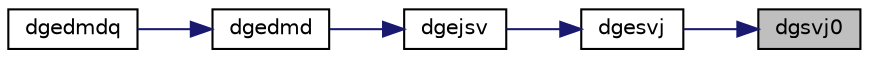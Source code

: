 digraph "dgsvj0"
{
 // LATEX_PDF_SIZE
  edge [fontname="Helvetica",fontsize="10",labelfontname="Helvetica",labelfontsize="10"];
  node [fontname="Helvetica",fontsize="10",shape=record];
  rankdir="RL";
  Node1 [label="dgsvj0",height=0.2,width=0.4,color="black", fillcolor="grey75", style="filled", fontcolor="black",tooltip="DGSVJ0 pre-processor for the routine dgesvj."];
  Node1 -> Node2 [dir="back",color="midnightblue",fontsize="10",style="solid",fontname="Helvetica"];
  Node2 [label="dgesvj",height=0.2,width=0.4,color="black", fillcolor="white", style="filled",URL="$dgesvj_8f.html#ac14340a964d1df1b2f4483844a7c0df1",tooltip="DGESVJ"];
  Node2 -> Node3 [dir="back",color="midnightblue",fontsize="10",style="solid",fontname="Helvetica"];
  Node3 [label="dgejsv",height=0.2,width=0.4,color="black", fillcolor="white", style="filled",URL="$dgejsv_8f.html#a8767bfcf983f8dc6ef2842029ab25599",tooltip="DGEJSV"];
  Node3 -> Node4 [dir="back",color="midnightblue",fontsize="10",style="solid",fontname="Helvetica"];
  Node4 [label="dgedmd",height=0.2,width=0.4,color="black", fillcolor="white", style="filled",URL="$dgedmd_8f90.html#a873ebfba3e94c6200e9f6da79644abb1",tooltip="DGEDMD computes the Dynamic Mode Decomposition (DMD) for a pair of data snapshot matrices."];
  Node4 -> Node5 [dir="back",color="midnightblue",fontsize="10",style="solid",fontname="Helvetica"];
  Node5 [label="dgedmdq",height=0.2,width=0.4,color="black", fillcolor="white", style="filled",URL="$dgedmdq_8f90.html#a6c9d2f77b73a03970b6e05984167644f",tooltip="DGEDMDQ computes the Dynamic Mode Decomposition (DMD) for a pair of data snapshot matrices."];
}
